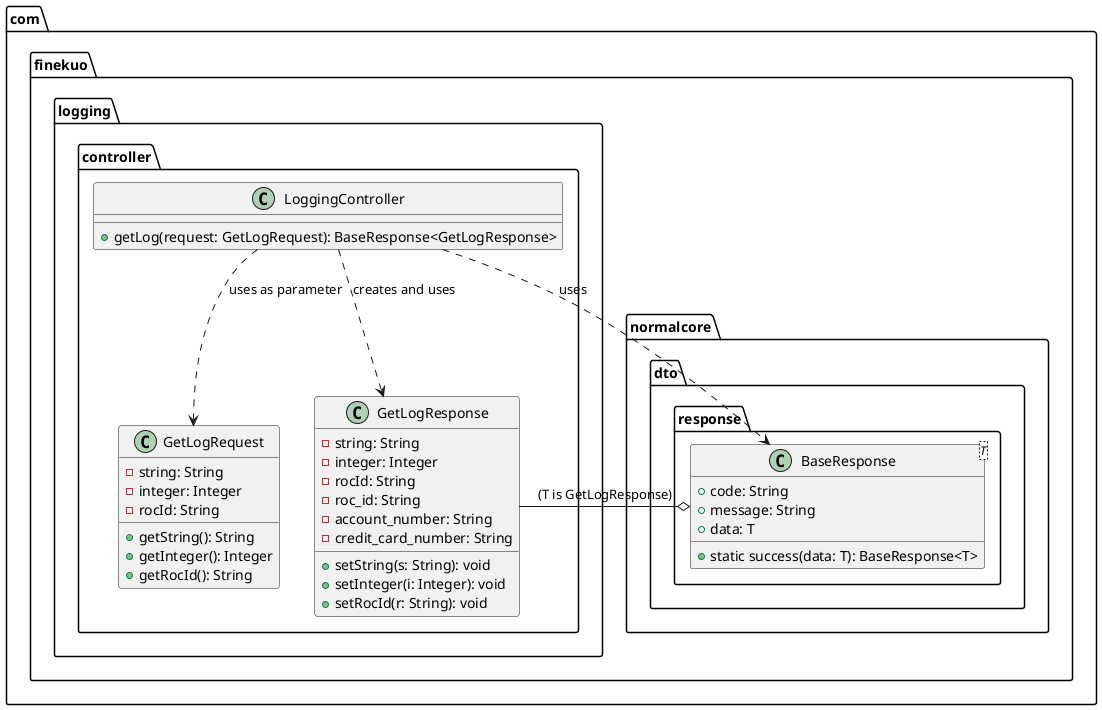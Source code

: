 @startuml
package com.finekuo.logging.controller {
  class LoggingController {
    +getLog(request: GetLogRequest): BaseResponse<GetLogResponse>
  }

  class GetLogRequest {
    -string: String
    -integer: Integer
    -rocId: String
    +getString(): String
    +getInteger(): Integer
    +getRocId(): String
  }

  class GetLogResponse {
    -string: String
    -integer: Integer
    -rocId: String
    -roc_id: String
    -account_number: String
    -credit_card_number: String
    +setString(s: String): void
    +setInteger(i: Integer): void
    +setRocId(r: String): void
    ' other setters
  }
}

package com.finekuo.normalcore.dto.response {
  class BaseResponse<T> {
    +code: String
    +message: String
    +data: T
    +static success(data: T): BaseResponse<T>
  }
}

com.finekuo.logging.controller.LoggingController ..> com.finekuo.logging.controller.GetLogRequest : uses as parameter
com.finekuo.logging.controller.LoggingController ..> com.finekuo.logging.controller.GetLogResponse : creates and uses
com.finekuo.logging.controller.LoggingController ..> com.finekuo.normalcore.dto.response.BaseResponse : uses
com.finekuo.normalcore.dto.response.BaseResponse o-- com.finekuo.logging.controller.GetLogResponse : (T is GetLogResponse)
@enduml
